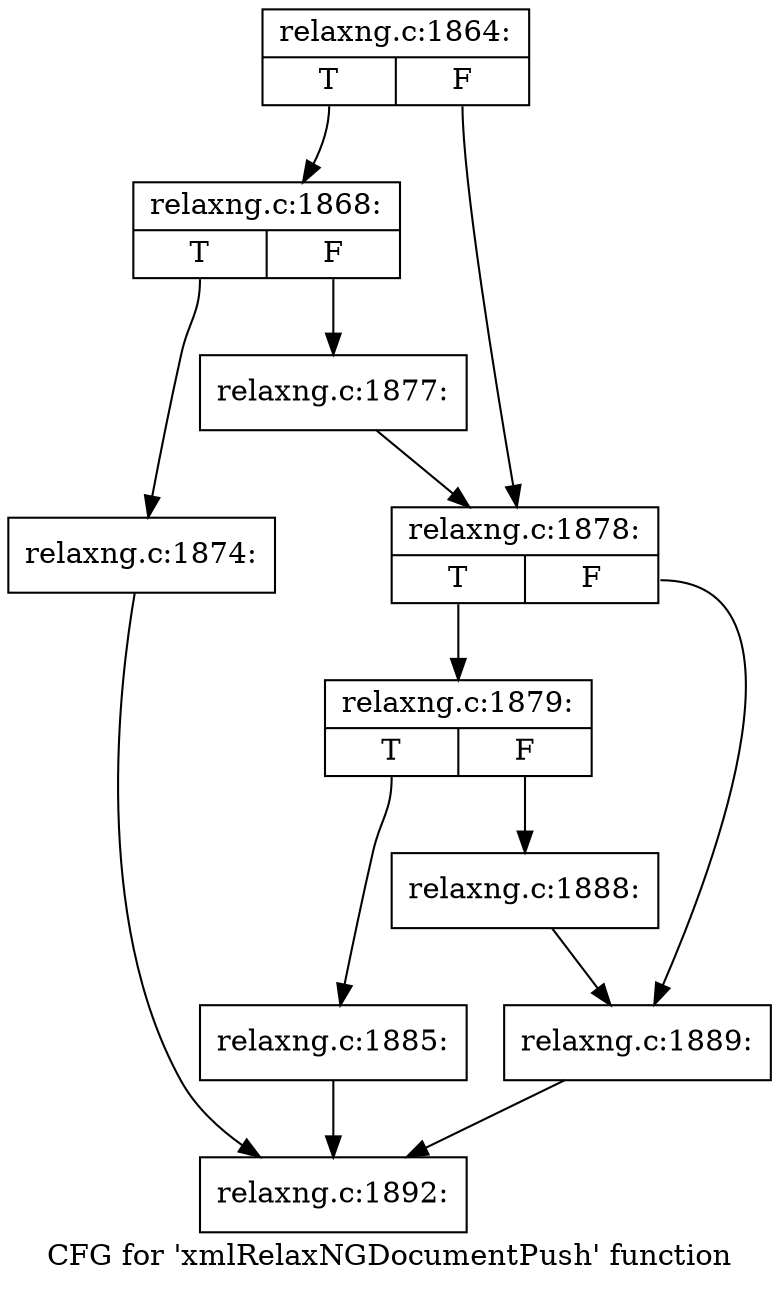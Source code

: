 digraph "CFG for 'xmlRelaxNGDocumentPush' function" {
	label="CFG for 'xmlRelaxNGDocumentPush' function";

	Node0x3bd7220 [shape=record,label="{relaxng.c:1864:|{<s0>T|<s1>F}}"];
	Node0x3bd7220:s0 -> Node0x3bcee50;
	Node0x3bd7220:s1 -> Node0x3bceea0;
	Node0x3bcee50 [shape=record,label="{relaxng.c:1868:|{<s0>T|<s1>F}}"];
	Node0x3bcee50:s0 -> Node0x3bd86a0;
	Node0x3bcee50:s1 -> Node0x3bd86f0;
	Node0x3bd86a0 [shape=record,label="{relaxng.c:1874:}"];
	Node0x3bd86a0 -> Node0x3bceb30;
	Node0x3bd86f0 [shape=record,label="{relaxng.c:1877:}"];
	Node0x3bd86f0 -> Node0x3bceea0;
	Node0x3bceea0 [shape=record,label="{relaxng.c:1878:|{<s0>T|<s1>F}}"];
	Node0x3bceea0:s0 -> Node0x3bd9170;
	Node0x3bceea0:s1 -> Node0x3bd91c0;
	Node0x3bd9170 [shape=record,label="{relaxng.c:1879:|{<s0>T|<s1>F}}"];
	Node0x3bd9170:s0 -> Node0x3bda530;
	Node0x3bd9170:s1 -> Node0x3bda580;
	Node0x3bda530 [shape=record,label="{relaxng.c:1885:}"];
	Node0x3bda530 -> Node0x3bceb30;
	Node0x3bda580 [shape=record,label="{relaxng.c:1888:}"];
	Node0x3bda580 -> Node0x3bd91c0;
	Node0x3bd91c0 [shape=record,label="{relaxng.c:1889:}"];
	Node0x3bd91c0 -> Node0x3bceb30;
	Node0x3bceb30 [shape=record,label="{relaxng.c:1892:}"];
}
